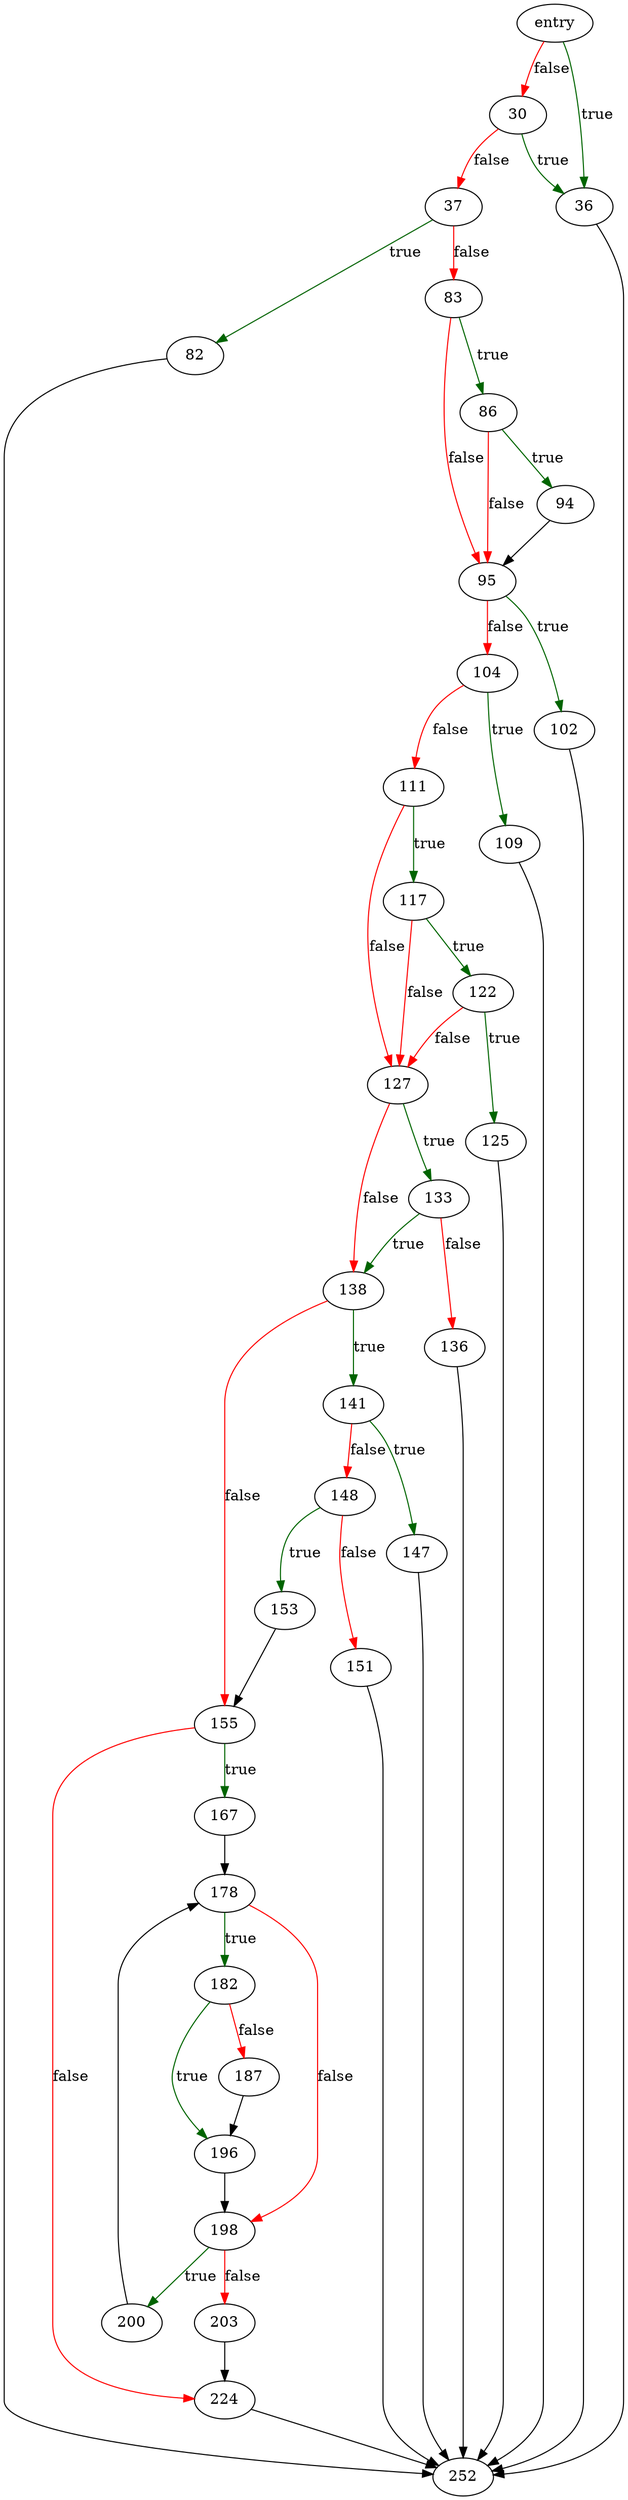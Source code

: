 digraph "sqlite3AlterFinishAddColumn" {
	// Node definitions.
	2 [label=entry];
	30;
	36;
	37;
	82;
	83;
	86;
	94;
	95;
	102;
	104;
	109;
	111;
	117;
	122;
	125;
	127;
	133;
	136;
	138;
	141;
	147;
	148;
	151;
	153;
	155;
	167;
	178;
	182;
	187;
	196;
	198;
	200;
	203;
	224;
	252;

	// Edge definitions.
	2 -> 30 [
		color=red
		label=false
	];
	2 -> 36 [
		color=darkgreen
		label=true
	];
	30 -> 36 [
		color=darkgreen
		label=true
	];
	30 -> 37 [
		color=red
		label=false
	];
	36 -> 252;
	37 -> 82 [
		color=darkgreen
		label=true
	];
	37 -> 83 [
		color=red
		label=false
	];
	82 -> 252;
	83 -> 86 [
		color=darkgreen
		label=true
	];
	83 -> 95 [
		color=red
		label=false
	];
	86 -> 94 [
		color=darkgreen
		label=true
	];
	86 -> 95 [
		color=red
		label=false
	];
	94 -> 95;
	95 -> 102 [
		color=darkgreen
		label=true
	];
	95 -> 104 [
		color=red
		label=false
	];
	102 -> 252;
	104 -> 109 [
		color=darkgreen
		label=true
	];
	104 -> 111 [
		color=red
		label=false
	];
	109 -> 252;
	111 -> 117 [
		color=darkgreen
		label=true
	];
	111 -> 127 [
		color=red
		label=false
	];
	117 -> 122 [
		color=darkgreen
		label=true
	];
	117 -> 127 [
		color=red
		label=false
	];
	122 -> 125 [
		color=darkgreen
		label=true
	];
	122 -> 127 [
		color=red
		label=false
	];
	125 -> 252;
	127 -> 133 [
		color=darkgreen
		label=true
	];
	127 -> 138 [
		color=red
		label=false
	];
	133 -> 136 [
		color=red
		label=false
	];
	133 -> 138 [
		color=darkgreen
		label=true
	];
	136 -> 252;
	138 -> 141 [
		color=darkgreen
		label=true
	];
	138 -> 155 [
		color=red
		label=false
	];
	141 -> 147 [
		color=darkgreen
		label=true
	];
	141 -> 148 [
		color=red
		label=false
	];
	147 -> 252;
	148 -> 151 [
		color=red
		label=false
	];
	148 -> 153 [
		color=darkgreen
		label=true
	];
	151 -> 252;
	153 -> 155;
	155 -> 167 [
		color=darkgreen
		label=true
	];
	155 -> 224 [
		color=red
		label=false
	];
	167 -> 178;
	178 -> 182 [
		color=darkgreen
		label=true
	];
	178 -> 198 [
		color=red
		label=false
	];
	182 -> 187 [
		color=red
		label=false
	];
	182 -> 196 [
		color=darkgreen
		label=true
	];
	187 -> 196;
	196 -> 198;
	198 -> 200 [
		color=darkgreen
		label=true
	];
	198 -> 203 [
		color=red
		label=false
	];
	200 -> 178;
	203 -> 224;
	224 -> 252;
}